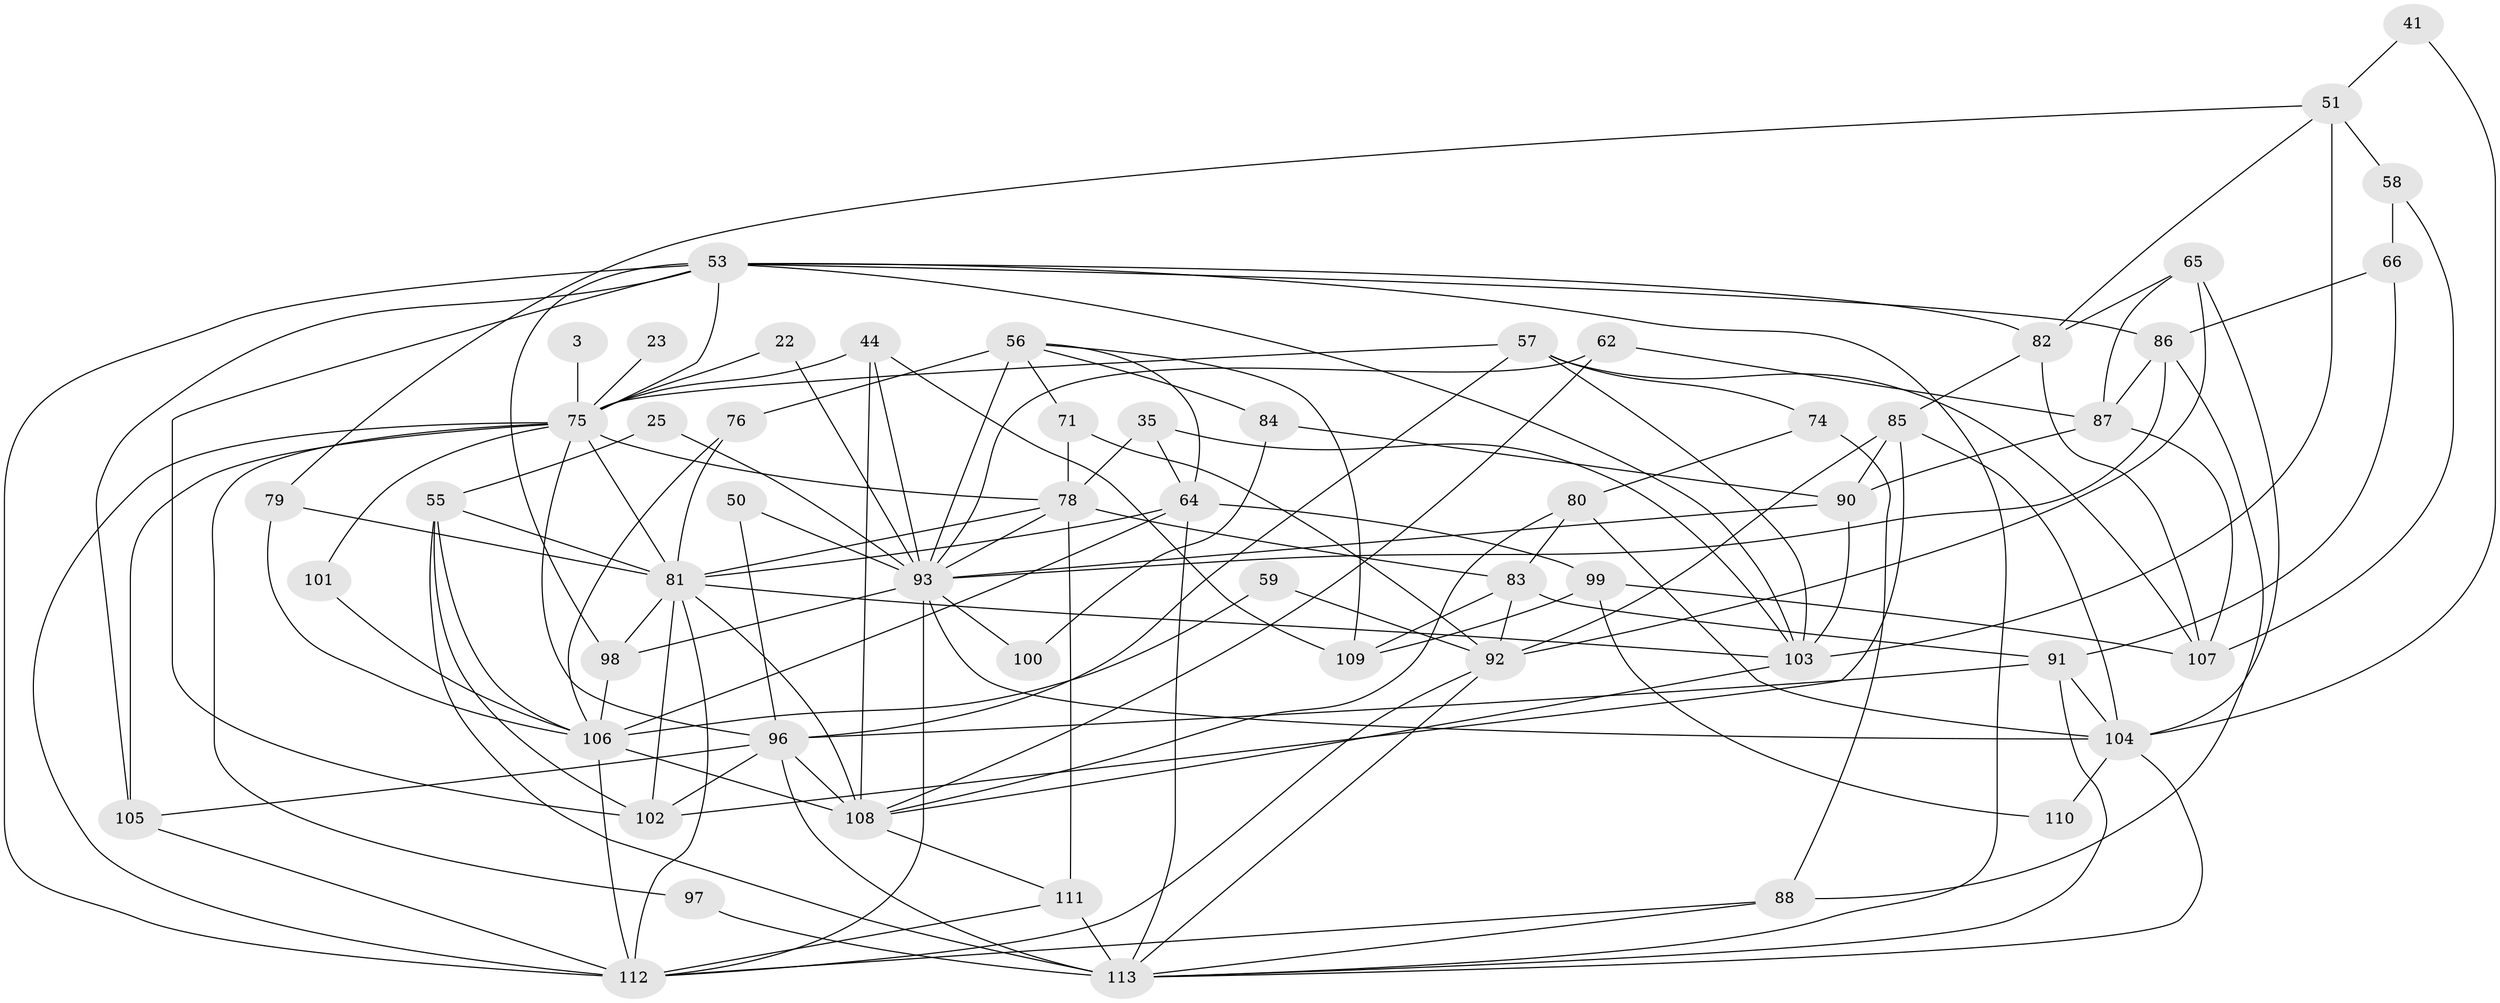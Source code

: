 // original degree distribution, {4: 0.2920353982300885, 2: 0.1504424778761062, 5: 0.1592920353982301, 3: 0.25663716814159293, 6: 0.08849557522123894, 7: 0.02654867256637168, 12: 0.008849557522123894, 8: 0.017699115044247787}
// Generated by graph-tools (version 1.1) at 2025/50/03/09/25 04:50:08]
// undirected, 56 vertices, 137 edges
graph export_dot {
graph [start="1"]
  node [color=gray90,style=filled];
  3;
  22;
  23;
  25;
  35;
  41;
  44;
  50;
  51;
  53 [super="+39"];
  55 [super="+14"];
  56 [super="+16+11"];
  57 [super="+9+34"];
  58;
  59;
  62;
  64 [super="+26"];
  65;
  66;
  71;
  74;
  75 [super="+70"];
  76 [super="+32"];
  78 [super="+73"];
  79;
  80 [super="+69"];
  81 [super="+13+61"];
  82 [super="+72"];
  83 [super="+67"];
  84;
  85 [super="+36"];
  86;
  87;
  88 [super="+24"];
  90 [super="+18"];
  91;
  92;
  93 [super="+48+47+42"];
  96 [super="+31+43+38"];
  97;
  98;
  99;
  100;
  101;
  102 [super="+68"];
  103 [super="+17"];
  104 [super="+12+54"];
  105;
  106 [super="+15+95"];
  107 [super="+40"];
  108 [super="+60+94+89"];
  109;
  110;
  111;
  112 [super="+49+77"];
  113 [super="+4+19+46+63"];
  3 -- 75 [weight=2];
  22 -- 75;
  22 -- 93;
  23 -- 75 [weight=2];
  25 -- 55;
  25 -- 93;
  35 -- 64;
  35 -- 103;
  35 -- 78;
  41 -- 51;
  41 -- 104;
  44 -- 109;
  44 -- 75;
  44 -- 93;
  44 -- 108;
  50 -- 93;
  50 -- 96 [weight=2];
  51 -- 82;
  51 -- 58;
  51 -- 79;
  51 -- 103 [weight=2];
  53 -- 105;
  53 -- 86;
  53 -- 98;
  53 -- 82;
  53 -- 112;
  53 -- 113;
  53 -- 102;
  53 -- 103;
  53 -- 75;
  55 -- 102 [weight=2];
  55 -- 81;
  55 -- 113;
  55 -- 106;
  56 -- 71;
  56 -- 76 [weight=2];
  56 -- 64;
  56 -- 84;
  56 -- 109;
  56 -- 93 [weight=2];
  57 -- 74;
  57 -- 75 [weight=2];
  57 -- 103;
  57 -- 107;
  57 -- 96 [weight=3];
  58 -- 66;
  58 -- 107;
  59 -- 92;
  59 -- 106;
  62 -- 87;
  62 -- 93;
  62 -- 108;
  64 -- 99;
  64 -- 106 [weight=2];
  64 -- 113 [weight=2];
  64 -- 81;
  65 -- 92;
  65 -- 87;
  65 -- 104;
  65 -- 82;
  66 -- 86;
  66 -- 91;
  71 -- 92;
  71 -- 78;
  74 -- 80;
  74 -- 88;
  75 -- 78;
  75 -- 96;
  75 -- 97;
  75 -- 105 [weight=2];
  75 -- 112;
  75 -- 101;
  75 -- 81;
  76 -- 106;
  76 -- 81;
  78 -- 81;
  78 -- 93 [weight=2];
  78 -- 83;
  78 -- 111 [weight=2];
  79 -- 106;
  79 -- 81;
  80 -- 108;
  80 -- 83;
  80 -- 104;
  81 -- 112 [weight=2];
  81 -- 98;
  81 -- 102 [weight=2];
  81 -- 103;
  81 -- 108;
  82 -- 107;
  82 -- 85;
  83 -- 91;
  83 -- 92;
  83 -- 109;
  84 -- 90;
  84 -- 100;
  85 -- 90;
  85 -- 102;
  85 -- 104;
  85 -- 92;
  86 -- 87;
  86 -- 88;
  86 -- 93;
  87 -- 90;
  87 -- 107;
  88 -- 113;
  88 -- 112;
  90 -- 93;
  90 -- 103;
  91 -- 113;
  91 -- 104 [weight=2];
  91 -- 96;
  92 -- 112 [weight=2];
  92 -- 113;
  93 -- 104 [weight=3];
  93 -- 100 [weight=2];
  93 -- 112 [weight=2];
  93 -- 98;
  96 -- 108 [weight=2];
  96 -- 113 [weight=3];
  96 -- 102;
  96 -- 105;
  97 -- 113;
  98 -- 106;
  99 -- 109;
  99 -- 110;
  99 -- 107;
  101 -- 106;
  103 -- 108;
  104 -- 110;
  104 -- 113;
  105 -- 112;
  106 -- 112 [weight=2];
  106 -- 108 [weight=2];
  108 -- 111 [weight=2];
  111 -- 112;
  111 -- 113 [weight=2];
}
